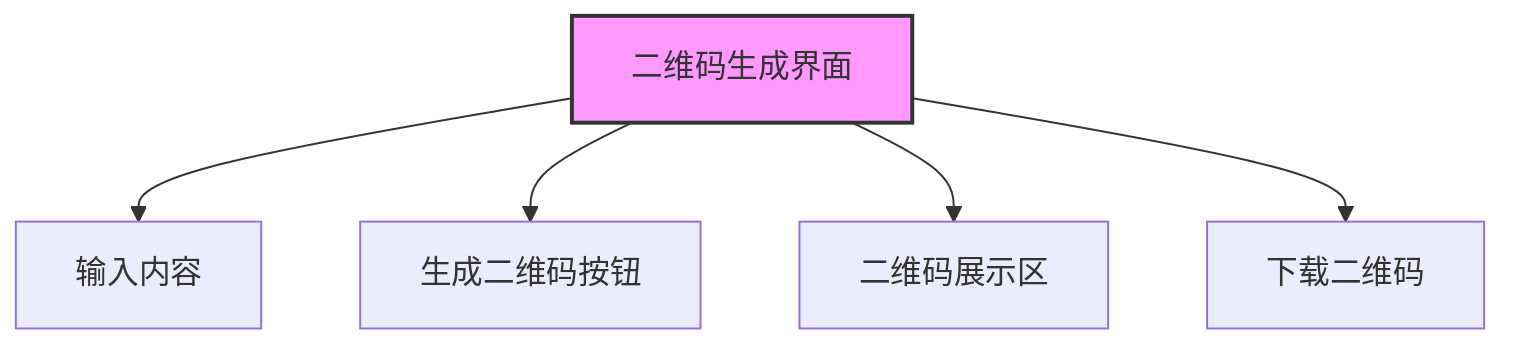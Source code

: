 flowchart TD
    QR_UI[二维码生成界面]
    QR_UI --> QR_Input[输入内容]
    QR_UI --> QR_Generate[生成二维码按钮]
    QR_UI --> QR_Display[二维码展示区]
    QR_UI --> QR_Download[下载二维码]
    style QR_UI fill:#f9f,stroke:#333,stroke-width:2px